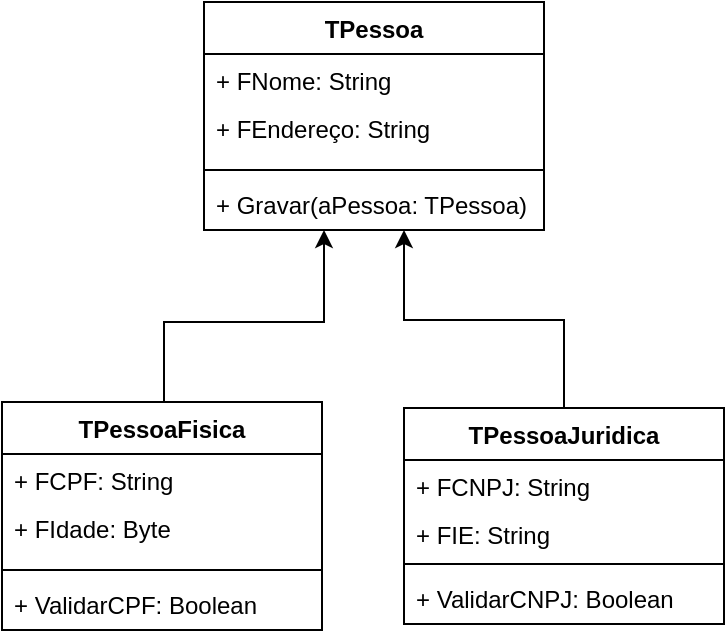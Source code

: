 <mxfile version="20.4.0" type="device"><diagram id="C5RBs43oDa-KdzZeNtuy" name="Page-1"><mxGraphModel dx="447" dy="422" grid="1" gridSize="10" guides="1" tooltips="1" connect="1" arrows="1" fold="1" page="1" pageScale="1" pageWidth="827" pageHeight="1169" math="0" shadow="0"><root><mxCell id="WIyWlLk6GJQsqaUBKTNV-0"/><mxCell id="WIyWlLk6GJQsqaUBKTNV-1" parent="WIyWlLk6GJQsqaUBKTNV-0"/><mxCell id="-FbalI9Bf3sqmkHC0IEM-0" value="TPessoa" style="swimlane;fontStyle=1;align=center;verticalAlign=top;childLayout=stackLayout;horizontal=1;startSize=26;horizontalStack=0;resizeParent=1;resizeParentMax=0;resizeLast=0;collapsible=1;marginBottom=0;" parent="WIyWlLk6GJQsqaUBKTNV-1" vertex="1"><mxGeometry x="180" y="200" width="170" height="114" as="geometry"><mxRectangle x="180" y="200" width="90" height="30" as="alternateBounds"/></mxGeometry></mxCell><mxCell id="achw2ir0RsuQPyj2vXIM-0" value="+ FNome: String" style="text;strokeColor=none;fillColor=none;align=left;verticalAlign=top;spacingLeft=4;spacingRight=4;overflow=hidden;rotatable=0;points=[[0,0.5],[1,0.5]];portConstraint=eastwest;" vertex="1" parent="-FbalI9Bf3sqmkHC0IEM-0"><mxGeometry y="26" width="170" height="24" as="geometry"/></mxCell><mxCell id="-FbalI9Bf3sqmkHC0IEM-1" value="+ FEndereço: String" style="text;strokeColor=none;fillColor=none;align=left;verticalAlign=top;spacingLeft=4;spacingRight=4;overflow=hidden;rotatable=0;points=[[0,0.5],[1,0.5]];portConstraint=eastwest;" parent="-FbalI9Bf3sqmkHC0IEM-0" vertex="1"><mxGeometry y="50" width="170" height="30" as="geometry"/></mxCell><mxCell id="-FbalI9Bf3sqmkHC0IEM-2" value="" style="line;strokeWidth=1;fillColor=none;align=left;verticalAlign=middle;spacingTop=-1;spacingLeft=3;spacingRight=3;rotatable=0;labelPosition=right;points=[];portConstraint=eastwest;strokeColor=inherit;" parent="-FbalI9Bf3sqmkHC0IEM-0" vertex="1"><mxGeometry y="80" width="170" height="8" as="geometry"/></mxCell><mxCell id="-FbalI9Bf3sqmkHC0IEM-3" value="+ Gravar(aPessoa: TPessoa)" style="text;strokeColor=none;fillColor=none;align=left;verticalAlign=top;spacingLeft=4;spacingRight=4;overflow=hidden;rotatable=0;points=[[0,0.5],[1,0.5]];portConstraint=eastwest;" parent="-FbalI9Bf3sqmkHC0IEM-0" vertex="1"><mxGeometry y="88" width="170" height="26" as="geometry"/></mxCell><mxCell id="achw2ir0RsuQPyj2vXIM-22" style="edgeStyle=orthogonalEdgeStyle;rounded=0;orthogonalLoop=1;jettySize=auto;html=1;" edge="1" parent="WIyWlLk6GJQsqaUBKTNV-1" source="achw2ir0RsuQPyj2vXIM-1" target="-FbalI9Bf3sqmkHC0IEM-0"><mxGeometry relative="1" as="geometry"><Array as="points"><mxPoint x="160" y="360"/><mxPoint x="240" y="360"/></Array></mxGeometry></mxCell><mxCell id="achw2ir0RsuQPyj2vXIM-1" value="TPessoaFisica" style="swimlane;fontStyle=1;align=center;verticalAlign=top;childLayout=stackLayout;horizontal=1;startSize=26;horizontalStack=0;resizeParent=1;resizeParentMax=0;resizeLast=0;collapsible=1;marginBottom=0;" vertex="1" parent="WIyWlLk6GJQsqaUBKTNV-1"><mxGeometry x="79" y="400" width="160" height="114" as="geometry"><mxRectangle x="180" y="200" width="90" height="30" as="alternateBounds"/></mxGeometry></mxCell><mxCell id="achw2ir0RsuQPyj2vXIM-2" value="+ FCPF: String" style="text;strokeColor=none;fillColor=none;align=left;verticalAlign=top;spacingLeft=4;spacingRight=4;overflow=hidden;rotatable=0;points=[[0,0.5],[1,0.5]];portConstraint=eastwest;" vertex="1" parent="achw2ir0RsuQPyj2vXIM-1"><mxGeometry y="26" width="160" height="24" as="geometry"/></mxCell><mxCell id="achw2ir0RsuQPyj2vXIM-3" value="+ FIdade: Byte" style="text;strokeColor=none;fillColor=none;align=left;verticalAlign=top;spacingLeft=4;spacingRight=4;overflow=hidden;rotatable=0;points=[[0,0.5],[1,0.5]];portConstraint=eastwest;" vertex="1" parent="achw2ir0RsuQPyj2vXIM-1"><mxGeometry y="50" width="160" height="30" as="geometry"/></mxCell><mxCell id="achw2ir0RsuQPyj2vXIM-4" value="" style="line;strokeWidth=1;fillColor=none;align=left;verticalAlign=middle;spacingTop=-1;spacingLeft=3;spacingRight=3;rotatable=0;labelPosition=right;points=[];portConstraint=eastwest;strokeColor=inherit;" vertex="1" parent="achw2ir0RsuQPyj2vXIM-1"><mxGeometry y="80" width="160" height="8" as="geometry"/></mxCell><mxCell id="achw2ir0RsuQPyj2vXIM-5" value="+ ValidarCPF: Boolean&#10;" style="text;strokeColor=none;fillColor=none;align=left;verticalAlign=top;spacingLeft=4;spacingRight=4;overflow=hidden;rotatable=0;points=[[0,0.5],[1,0.5]];portConstraint=eastwest;" vertex="1" parent="achw2ir0RsuQPyj2vXIM-1"><mxGeometry y="88" width="160" height="26" as="geometry"/></mxCell><mxCell id="achw2ir0RsuQPyj2vXIM-21" style="edgeStyle=orthogonalEdgeStyle;rounded=0;orthogonalLoop=1;jettySize=auto;html=1;" edge="1" parent="WIyWlLk6GJQsqaUBKTNV-1" source="achw2ir0RsuQPyj2vXIM-6" target="-FbalI9Bf3sqmkHC0IEM-0"><mxGeometry relative="1" as="geometry"><Array as="points"><mxPoint x="360" y="359"/><mxPoint x="280" y="359"/></Array></mxGeometry></mxCell><mxCell id="achw2ir0RsuQPyj2vXIM-6" value="TPessoaJuridica" style="swimlane;fontStyle=1;align=center;verticalAlign=top;childLayout=stackLayout;horizontal=1;startSize=26;horizontalStack=0;resizeParent=1;resizeParentMax=0;resizeLast=0;collapsible=1;marginBottom=0;" vertex="1" parent="WIyWlLk6GJQsqaUBKTNV-1"><mxGeometry x="280" y="403" width="160" height="108" as="geometry"><mxRectangle x="180" y="200" width="90" height="30" as="alternateBounds"/></mxGeometry></mxCell><mxCell id="achw2ir0RsuQPyj2vXIM-7" value="+ FCNPJ: String" style="text;strokeColor=none;fillColor=none;align=left;verticalAlign=top;spacingLeft=4;spacingRight=4;overflow=hidden;rotatable=0;points=[[0,0.5],[1,0.5]];portConstraint=eastwest;" vertex="1" parent="achw2ir0RsuQPyj2vXIM-6"><mxGeometry y="26" width="160" height="24" as="geometry"/></mxCell><mxCell id="achw2ir0RsuQPyj2vXIM-11" value="+ FIE: String" style="text;strokeColor=none;fillColor=none;align=left;verticalAlign=top;spacingLeft=4;spacingRight=4;overflow=hidden;rotatable=0;points=[[0,0.5],[1,0.5]];portConstraint=eastwest;" vertex="1" parent="achw2ir0RsuQPyj2vXIM-6"><mxGeometry y="50" width="160" height="24" as="geometry"/></mxCell><mxCell id="achw2ir0RsuQPyj2vXIM-9" value="" style="line;strokeWidth=1;fillColor=none;align=left;verticalAlign=middle;spacingTop=-1;spacingLeft=3;spacingRight=3;rotatable=0;labelPosition=right;points=[];portConstraint=eastwest;strokeColor=inherit;" vertex="1" parent="achw2ir0RsuQPyj2vXIM-6"><mxGeometry y="74" width="160" height="8" as="geometry"/></mxCell><mxCell id="achw2ir0RsuQPyj2vXIM-10" value="+ ValidarCNPJ: Boolean&#10;" style="text;strokeColor=none;fillColor=none;align=left;verticalAlign=top;spacingLeft=4;spacingRight=4;overflow=hidden;rotatable=0;points=[[0,0.5],[1,0.5]];portConstraint=eastwest;" vertex="1" parent="achw2ir0RsuQPyj2vXIM-6"><mxGeometry y="82" width="160" height="26" as="geometry"/></mxCell></root></mxGraphModel></diagram></mxfile>